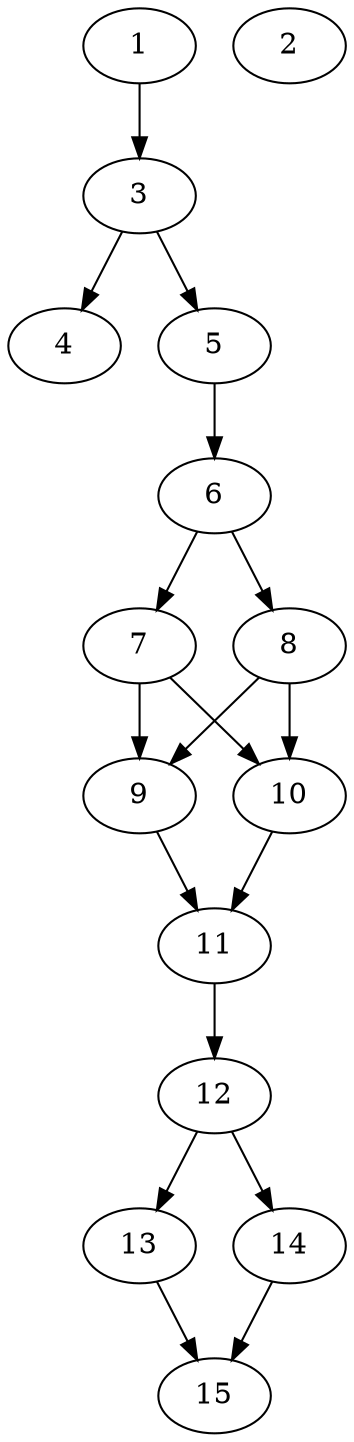// DAG automatically generated by daggen at Thu Oct  3 13:59:27 2019
// ./daggen --dot -n 15 --ccr 0.5 --fat 0.3 --regular 0.5 --density 0.9 --mindata 5242880 --maxdata 52428800 
digraph G {
  1 [size="67674112", alpha="0.05", expect_size="33837056"] 
  1 -> 3 [size ="33837056"]
  2 [size="37130240", alpha="0.01", expect_size="18565120"] 
  3 [size="64575488", alpha="0.03", expect_size="32287744"] 
  3 -> 4 [size ="32287744"]
  3 -> 5 [size ="32287744"]
  4 [size="48992256", alpha="0.19", expect_size="24496128"] 
  5 [size="57827328", alpha="0.02", expect_size="28913664"] 
  5 -> 6 [size ="28913664"]
  6 [size="82907136", alpha="0.19", expect_size="41453568"] 
  6 -> 7 [size ="41453568"]
  6 -> 8 [size ="41453568"]
  7 [size="84963328", alpha="0.13", expect_size="42481664"] 
  7 -> 9 [size ="42481664"]
  7 -> 10 [size ="42481664"]
  8 [size="64954368", alpha="0.08", expect_size="32477184"] 
  8 -> 9 [size ="32477184"]
  8 -> 10 [size ="32477184"]
  9 [size="96684032", alpha="0.01", expect_size="48342016"] 
  9 -> 11 [size ="48342016"]
  10 [size="40122368", alpha="0.00", expect_size="20061184"] 
  10 -> 11 [size ="20061184"]
  11 [size="68747264", alpha="0.02", expect_size="34373632"] 
  11 -> 12 [size ="34373632"]
  12 [size="92882944", alpha="0.15", expect_size="46441472"] 
  12 -> 13 [size ="46441472"]
  12 -> 14 [size ="46441472"]
  13 [size="95692800", alpha="0.05", expect_size="47846400"] 
  13 -> 15 [size ="47846400"]
  14 [size="13934592", alpha="0.02", expect_size="6967296"] 
  14 -> 15 [size ="6967296"]
  15 [size="103294976", alpha="0.19", expect_size="51647488"] 
}
